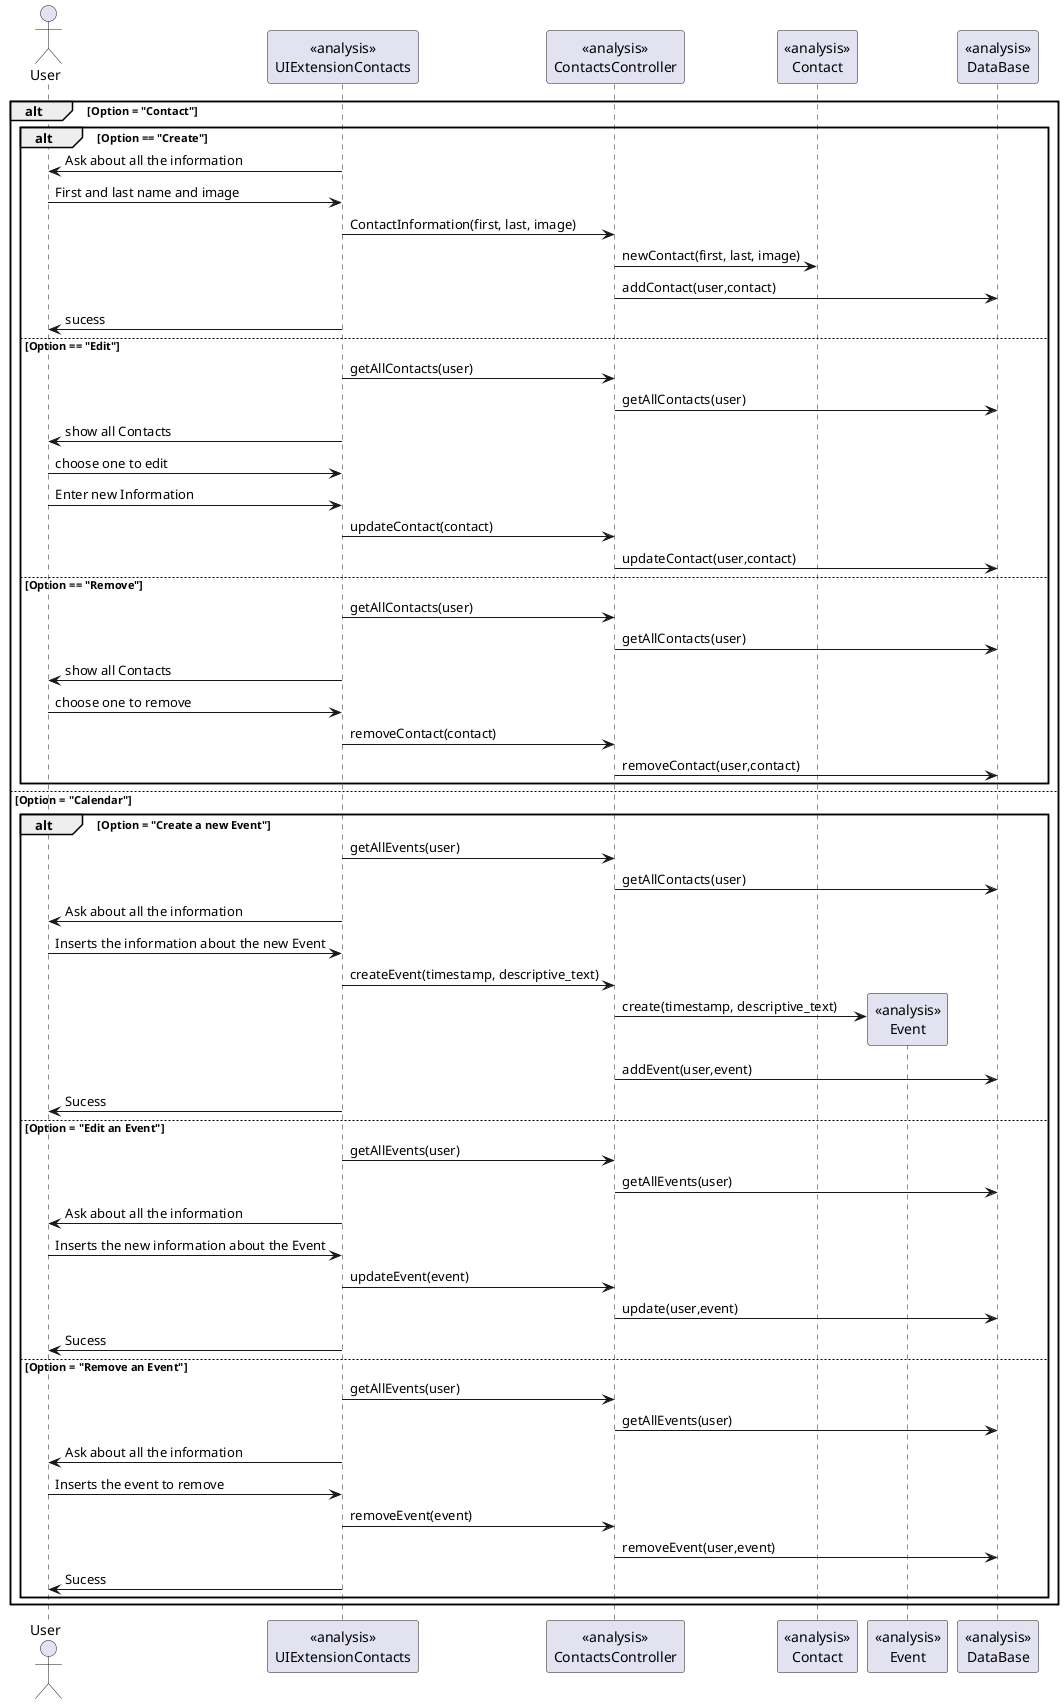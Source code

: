 @startuml doc-files/comments_extension_uc_analysis_crm_01_01.png

  actor User
  participant "<<analysis>>\nUIExtensionContacts" as UI
  participant "<<analysis>>\nContactsController" as ctrl
  participant "<<analysis>>\nContact" as contact
  participant "<<analysis>>\nEvent" as event
  participant "<<analysis>>\nDataBase" as db



alt Option = "Contact"
alt Option == "Create"

    UI -> User: Ask about all the information
	User -> UI: First and last name and image
	UI ->ctrl: ContactInformation(first, last, image)
	ctrl -> contact: newContact(first, last, image)
	ctrl -> db: addContact(user,contact)
	UI -> User: sucess

else Option == "Edit"

    UI -> ctrl: getAllContacts(user)
	ctrl -> db: getAllContacts(user)
	UI -> User: show all Contacts
	User -> UI: choose one to edit
        User -> UI: Enter new Information
	UI -> ctrl: updateContact(contact)
        ctrl -> db: updateContact(user,contact)

else Option == "Remove"

        UI -> ctrl: getAllContacts(user)
	ctrl -> db: getAllContacts(user)
	UI -> User: show all Contacts
	User -> UI: choose one to remove
	UI -> ctrl: removeContact(contact)
        ctrl -> db: removeContact(user,contact)
end

else Option = "Calendar"

alt Option = "Create a new Event"
        UI -> ctrl: getAllEvents(user)
	ctrl -> db: getAllContacts(user)
	UI -> User: Ask about all the information
	User -> UI: Inserts the information about the new Event
	UI -> ctrl: createEvent(timestamp, descriptive_text)
        create event
	ctrl -> event: create(timestamp, descriptive_text)
        ctrl -> db: addEvent(user,event)
        UI -> User: Sucess
else Option = "Edit an Event"
        UI -> ctrl: getAllEvents(user)
	ctrl -> db: getAllEvents(user)
        UI -> User: Ask about all the information
	User -> UI: Inserts the new information about the Event
	UI -> ctrl: updateEvent(event)
        ctrl -> db: update(user,event)
        UI -> User: Sucess

else Option = "Remove an Event"
        UI -> ctrl: getAllEvents(user)
	ctrl -> db: getAllEvents(user)
        UI -> User: Ask about all the information
	User -> UI: Inserts the event to remove
	UI -> ctrl: removeEvent(event)
        ctrl -> db: removeEvent(user,event)
        UI -> User: Sucess
end

end

@enduml
